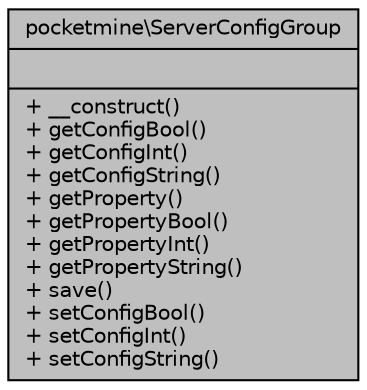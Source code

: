 digraph "pocketmine\ServerConfigGroup"
{
 // INTERACTIVE_SVG=YES
 // LATEX_PDF_SIZE
  edge [fontname="Helvetica",fontsize="10",labelfontname="Helvetica",labelfontsize="10"];
  node [fontname="Helvetica",fontsize="10",shape=record];
  Node1 [label="{pocketmine\\ServerConfigGroup\n||+ __construct()\l+ getConfigBool()\l+ getConfigInt()\l+ getConfigString()\l+ getProperty()\l+ getPropertyBool()\l+ getPropertyInt()\l+ getPropertyString()\l+ save()\l+ setConfigBool()\l+ setConfigInt()\l+ setConfigString()\l}",height=0.2,width=0.4,color="black", fillcolor="grey75", style="filled", fontcolor="black",tooltip=" "];
}
